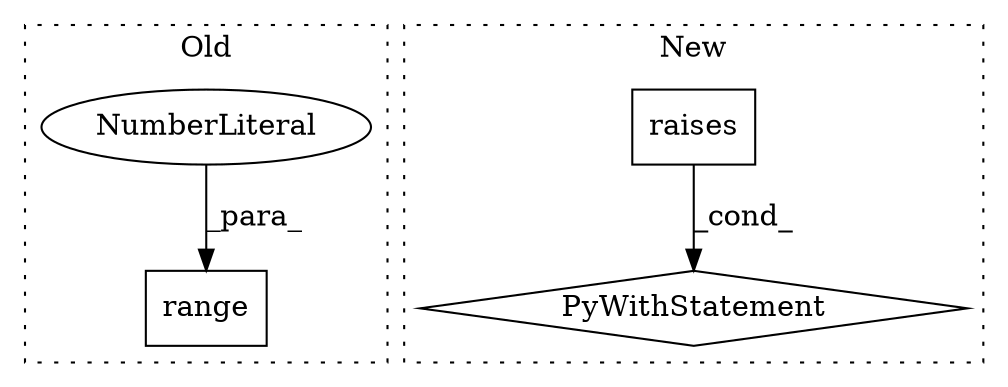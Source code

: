 digraph G {
subgraph cluster0 {
1 [label="range" a="32" s="1756,1767" l="6,1" shape="box"];
3 [label="NumberLiteral" a="34" s="1762" l="1" shape="ellipse"];
label = "Old";
style="dotted";
}
subgraph cluster1 {
2 [label="raises" a="32" s="2923,2977" l="7,1" shape="box"];
4 [label="PyWithStatement" a="104" s="2906,2978" l="10,2" shape="diamond"];
label = "New";
style="dotted";
}
2 -> 4 [label="_cond_"];
3 -> 1 [label="_para_"];
}